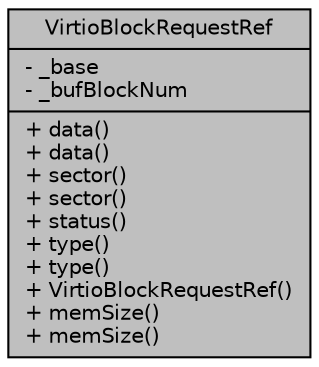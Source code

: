 digraph "VirtioBlockRequestRef"
{
  edge [fontname="Helvetica",fontsize="10",labelfontname="Helvetica",labelfontsize="10"];
  node [fontname="Helvetica",fontsize="10",shape=record];
  Node955 [label="{VirtioBlockRequestRef\n|- _base\l- _bufBlockNum\l|+ data()\l+ data()\l+ sector()\l+ sector()\l+ status()\l+ type()\l+ type()\l+ VirtioBlockRequestRef()\l+ memSize()\l+ memSize()\l}",height=0.2,width=0.4,color="black", fillcolor="grey75", style="filled", fontcolor="black"];
}
